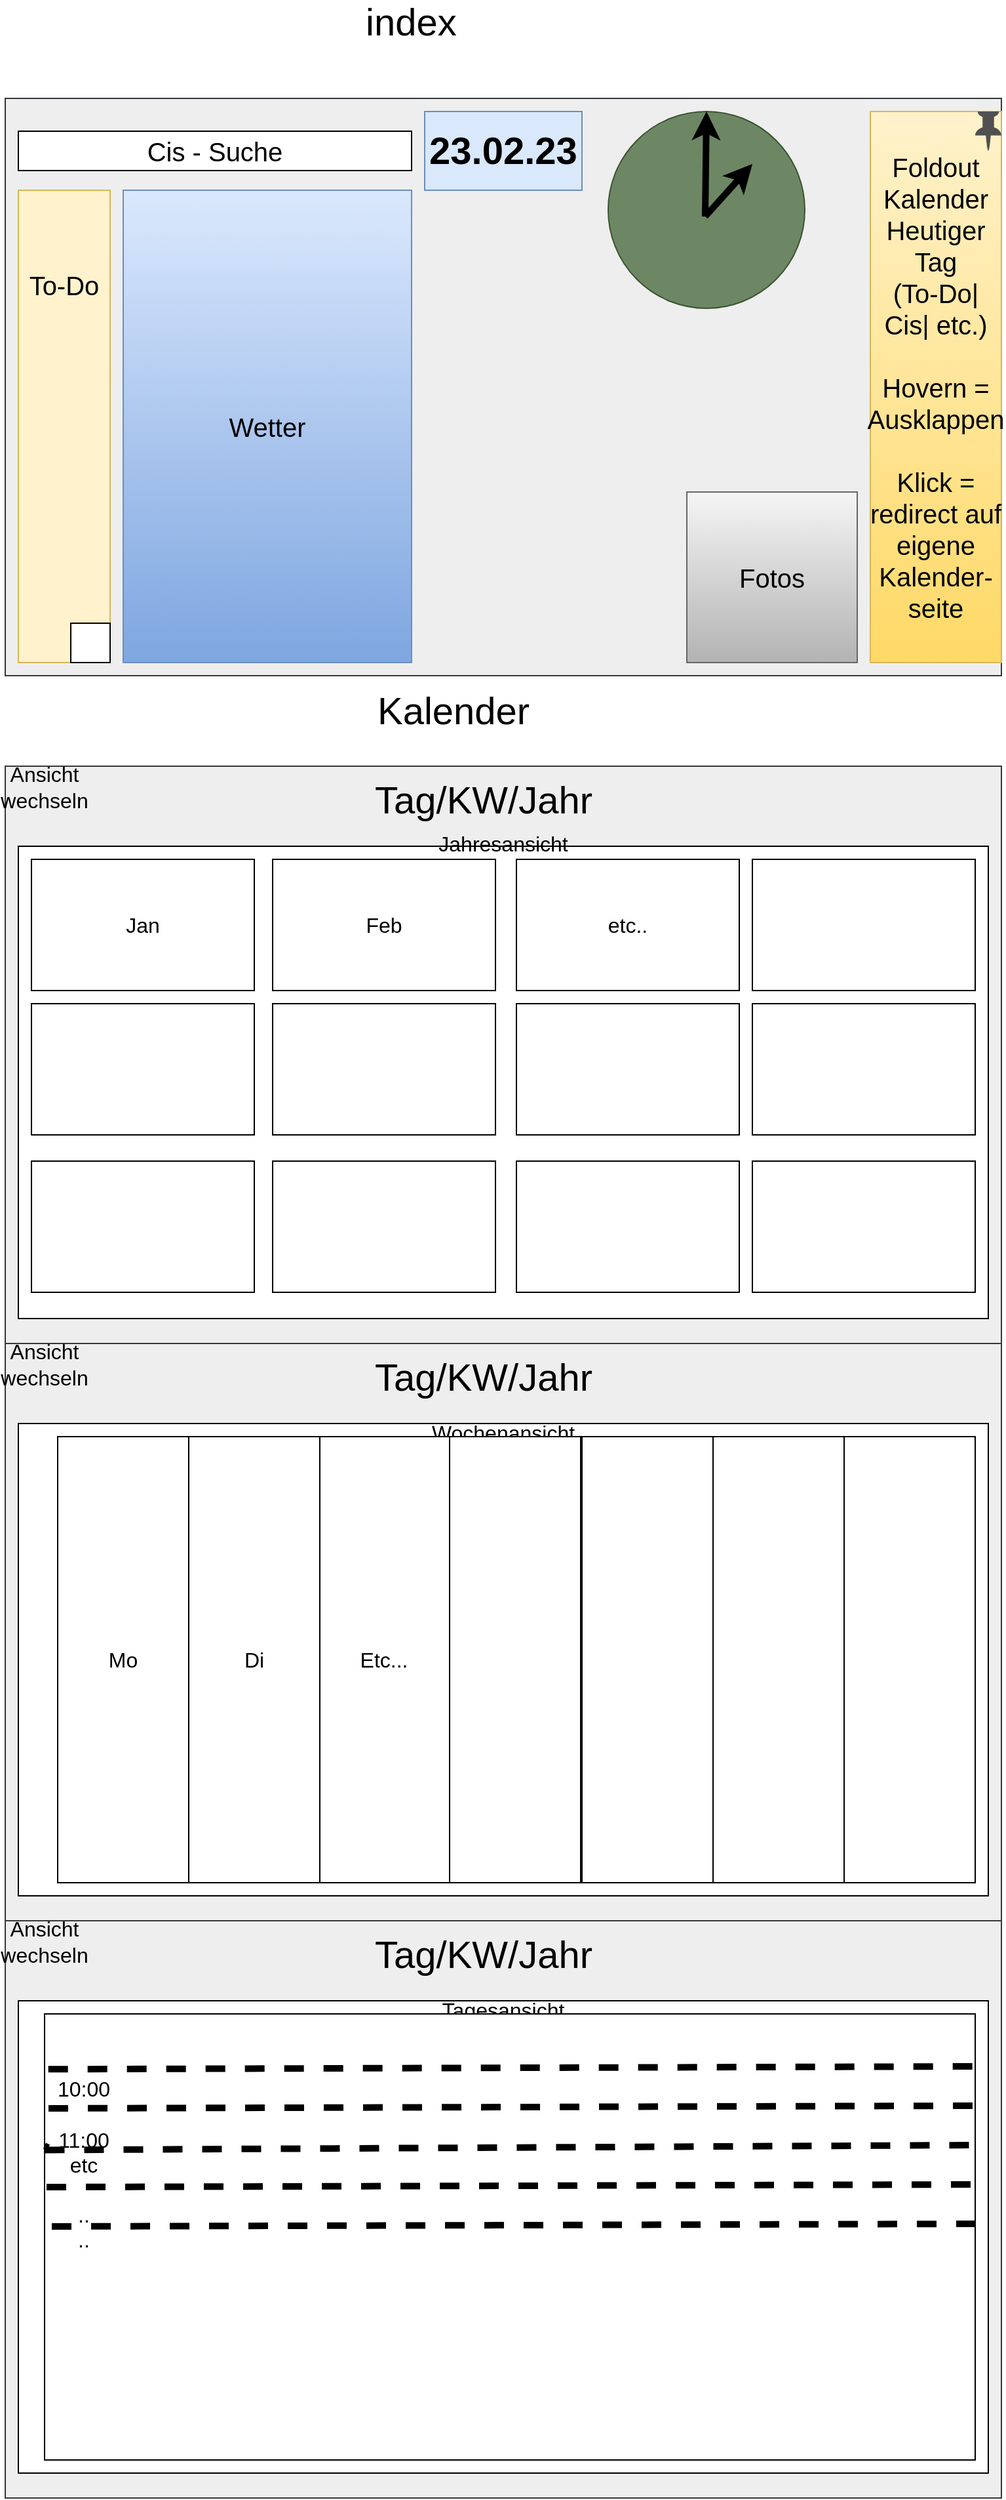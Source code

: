 <mxfile version="20.8.23" type="github">
  <diagram name="Seite-1" id="EmDK2r1r_ojtpIDrd_3T">
    <mxGraphModel dx="1114" dy="575" grid="1" gridSize="10" guides="1" tooltips="1" connect="1" arrows="1" fold="1" page="1" pageScale="1" pageWidth="827" pageHeight="1169" math="0" shadow="0">
      <root>
        <mxCell id="0" />
        <mxCell id="1" parent="0" />
        <mxCell id="56nTkRyiLyYgo9OfkKjr-2" value="" style="rounded=0;whiteSpace=wrap;html=1;fillColor=#eeeeee;strokeColor=#36393d;" vertex="1" parent="1">
          <mxGeometry x="40" y="80" width="760" height="440" as="geometry" />
        </mxCell>
        <mxCell id="56nTkRyiLyYgo9OfkKjr-3" value="&lt;font style=&quot;font-size: 13px;&quot;&gt;&lt;font style=&quot;font-size: 14px;&quot;&gt;&lt;font style=&quot;font-size: 15px;&quot;&gt;&lt;font style=&quot;font-size: 16px;&quot;&gt;&lt;font style=&quot;font-size: 17px;&quot;&gt;&lt;font style=&quot;font-size: 18px;&quot;&gt;&lt;font style=&quot;font-size: 19px;&quot;&gt;&lt;font style=&quot;font-size: 20px;&quot;&gt;&lt;font style=&quot;font-size: 21px;&quot;&gt;&lt;font style=&quot;font-size: 22px;&quot;&gt;&lt;font style=&quot;font-size: 23px;&quot;&gt;&lt;font style=&quot;font-size: 24px;&quot;&gt;&lt;font style=&quot;font-size: 25px;&quot;&gt;&lt;font style=&quot;font-size: 26px;&quot;&gt;&lt;font style=&quot;font-size: 27px;&quot;&gt;&lt;font style=&quot;font-size: 28px;&quot;&gt;&lt;font style=&quot;font-size: 29px;&quot;&gt;&lt;b&gt;23.02.23&lt;/b&gt;&lt;/font&gt;&lt;/font&gt;&lt;/font&gt;&lt;/font&gt;&lt;/font&gt;&lt;/font&gt;&lt;/font&gt;&lt;/font&gt;&lt;/font&gt;&lt;/font&gt;&lt;/font&gt;&lt;/font&gt;&lt;/font&gt;&lt;/font&gt;&lt;/font&gt;&lt;/font&gt;&lt;/font&gt;" style="rounded=0;whiteSpace=wrap;html=1;fillColor=#dae8fc;strokeColor=#6c8ebf;" vertex="1" parent="1">
          <mxGeometry x="360" y="90" width="120" height="60" as="geometry" />
        </mxCell>
        <mxCell id="56nTkRyiLyYgo9OfkKjr-4" value="&lt;div style=&quot;font-size: 20px;&quot;&gt;&lt;font style=&quot;font-size: 20px;&quot;&gt;Foldout Kalender Heutiger Tag&lt;/font&gt;&lt;/div&gt;&lt;div style=&quot;font-size: 20px;&quot;&gt;&lt;font style=&quot;font-size: 20px;&quot;&gt;&lt;font style=&quot;font-size: 20px;&quot;&gt;(To-Do| Cis| etc.)&lt;/font&gt;&lt;/font&gt;&lt;/div&gt;&lt;div style=&quot;font-size: 20px;&quot;&gt;&lt;font style=&quot;font-size: 20px;&quot;&gt;&lt;font style=&quot;font-size: 20px;&quot;&gt;&lt;br&gt;&lt;/font&gt;&lt;/font&gt;&lt;/div&gt;&lt;div style=&quot;font-size: 20px;&quot;&gt;&lt;font style=&quot;font-size: 20px;&quot;&gt;&lt;font style=&quot;font-size: 20px;&quot;&gt;Hovern = Ausklappen&lt;/font&gt;&lt;/font&gt;&lt;/div&gt;&lt;div style=&quot;font-size: 20px;&quot;&gt;&lt;font style=&quot;font-size: 20px;&quot;&gt;&lt;font style=&quot;font-size: 20px;&quot;&gt;&lt;br&gt;&lt;/font&gt;&lt;/font&gt;&lt;/div&gt;&lt;div style=&quot;font-size: 20px;&quot;&gt;&lt;font style=&quot;font-size: 20px;&quot;&gt;&lt;font style=&quot;font-size: 20px;&quot;&gt;Klick = redirect auf eigene Kalender-seite&lt;br&gt;&lt;/font&gt;&lt;/font&gt;&lt;/div&gt;" style="rounded=0;whiteSpace=wrap;html=1;fontSize=46;fillColor=#fff2cc;gradientColor=#ffd966;strokeColor=#d6b656;" vertex="1" parent="1">
          <mxGeometry x="700" y="90" width="100" height="420" as="geometry" />
        </mxCell>
        <mxCell id="56nTkRyiLyYgo9OfkKjr-6" value="" style="sketch=0;pointerEvents=1;shadow=0;dashed=0;html=1;strokeColor=none;fillColor=#505050;labelPosition=center;verticalLabelPosition=bottom;verticalAlign=top;outlineConnect=0;align=center;shape=mxgraph.office.concepts.pin;fontSize=20;" vertex="1" parent="1">
          <mxGeometry x="780" y="90" width="20" height="30" as="geometry" />
        </mxCell>
        <mxCell id="56nTkRyiLyYgo9OfkKjr-7" value="&lt;div&gt;Wetter&lt;/div&gt;" style="rounded=0;whiteSpace=wrap;html=1;fontSize=20;fillColor=#dae8fc;gradientColor=#7ea6e0;strokeColor=#6c8ebf;" vertex="1" parent="1">
          <mxGeometry x="130" y="150" width="220" height="360" as="geometry" />
        </mxCell>
        <mxCell id="56nTkRyiLyYgo9OfkKjr-8" value="&lt;div align=&quot;left&quot;&gt;To-Do&lt;br&gt;&lt;/div&gt;&lt;div&gt;&lt;br&gt;&lt;/div&gt;&lt;div&gt;&lt;br&gt;&lt;/div&gt;&lt;div&gt;&lt;br&gt;&lt;/div&gt;&lt;div&gt;&lt;br&gt;&lt;/div&gt;&lt;div&gt;&lt;br&gt;&lt;/div&gt;&lt;div&gt;&lt;br&gt;&lt;/div&gt;&lt;div&gt;&lt;br&gt;&lt;/div&gt;&lt;div&gt;&lt;br&gt;&lt;/div&gt;&lt;div&gt;&lt;br&gt;&lt;/div&gt;" style="rounded=0;whiteSpace=wrap;html=1;fontSize=20;fillColor=#fff2cc;strokeColor=#d6b656;" vertex="1" parent="1">
          <mxGeometry x="50" y="150" width="70" height="360" as="geometry" />
        </mxCell>
        <mxCell id="56nTkRyiLyYgo9OfkKjr-10" value="" style="whiteSpace=wrap;html=1;aspect=fixed;fontSize=20;" vertex="1" parent="1">
          <mxGeometry x="90" y="480" width="30" height="30" as="geometry" />
        </mxCell>
        <mxCell id="56nTkRyiLyYgo9OfkKjr-9" value="" style="shape=image;html=1;verticalAlign=top;verticalLabelPosition=bottom;labelBackgroundColor=#ffffff;imageAspect=0;aspect=fixed;image=https://cdn4.iconfinder.com/data/icons/ionicons/512/icon-plus-round-128.png;fontSize=20;" vertex="1" parent="1">
          <mxGeometry x="90" y="480" width="30" height="30" as="geometry" />
        </mxCell>
        <mxCell id="56nTkRyiLyYgo9OfkKjr-12" value="&lt;div&gt;Cis - Suche&lt;/div&gt;" style="rounded=0;whiteSpace=wrap;html=1;fontSize=20;" vertex="1" parent="1">
          <mxGeometry x="50" y="105" width="300" height="30" as="geometry" />
        </mxCell>
        <mxCell id="56nTkRyiLyYgo9OfkKjr-13" value="Fotos" style="whiteSpace=wrap;html=1;aspect=fixed;fontSize=20;fillColor=#f5f5f5;strokeColor=#666666;gradientColor=#b3b3b3;" vertex="1" parent="1">
          <mxGeometry x="560" y="380" width="130" height="130" as="geometry" />
        </mxCell>
        <mxCell id="56nTkRyiLyYgo9OfkKjr-14" value="" style="ellipse;whiteSpace=wrap;html=1;aspect=fixed;fontSize=29;fillColor=#6d8764;fontColor=#ffffff;strokeColor=#3A5431;" vertex="1" parent="1">
          <mxGeometry x="500" y="90" width="150" height="150" as="geometry" />
        </mxCell>
        <mxCell id="56nTkRyiLyYgo9OfkKjr-16" value="" style="endArrow=classic;html=1;rounded=0;fontSize=29;strokeWidth=5;" edge="1" parent="1">
          <mxGeometry width="50" height="50" relative="1" as="geometry">
            <mxPoint x="574" y="170" as="sourcePoint" />
            <mxPoint x="610" y="130" as="targetPoint" />
          </mxGeometry>
        </mxCell>
        <mxCell id="56nTkRyiLyYgo9OfkKjr-17" value="" style="endArrow=classic;html=1;rounded=0;fontSize=29;strokeWidth=5;entryX=0.5;entryY=0;entryDx=0;entryDy=0;" edge="1" parent="1" target="56nTkRyiLyYgo9OfkKjr-14">
          <mxGeometry width="50" height="50" relative="1" as="geometry">
            <mxPoint x="574" y="170" as="sourcePoint" />
            <mxPoint x="580" y="210" as="targetPoint" />
          </mxGeometry>
        </mxCell>
        <mxCell id="56nTkRyiLyYgo9OfkKjr-18" value="&lt;div&gt;index&lt;/div&gt;" style="text;html=1;strokeColor=none;fillColor=none;spacing=5;spacingTop=-20;whiteSpace=wrap;overflow=hidden;rounded=0;fontSize=29;" vertex="1" parent="1">
          <mxGeometry x="310" y="15" width="190" height="120" as="geometry" />
        </mxCell>
        <mxCell id="56nTkRyiLyYgo9OfkKjr-19" value="Kalender" style="text;html=1;strokeColor=none;fillColor=none;spacing=5;spacingTop=-20;whiteSpace=wrap;overflow=hidden;rounded=0;fontSize=29;" vertex="1" parent="1">
          <mxGeometry x="319" y="540" width="190" height="120" as="geometry" />
        </mxCell>
        <mxCell id="56nTkRyiLyYgo9OfkKjr-20" value="" style="rounded=0;whiteSpace=wrap;html=1;fillColor=#eeeeee;strokeColor=#36393d;" vertex="1" parent="1">
          <mxGeometry x="40" y="589" width="760" height="440" as="geometry" />
        </mxCell>
        <mxCell id="56nTkRyiLyYgo9OfkKjr-21" value="&lt;div&gt;Tag/KW/Jahr&lt;/div&gt;" style="text;html=1;strokeColor=none;fillColor=none;align=center;verticalAlign=middle;whiteSpace=wrap;rounded=0;fontSize=29;" vertex="1" parent="1">
          <mxGeometry x="375" y="600" width="60" height="30" as="geometry" />
        </mxCell>
        <mxCell id="56nTkRyiLyYgo9OfkKjr-22" value="Ansicht wechseln" style="text;html=1;strokeColor=none;fillColor=none;align=center;verticalAlign=middle;whiteSpace=wrap;rounded=0;fontSize=16;" vertex="1" parent="1">
          <mxGeometry x="40" y="590" width="60" height="30" as="geometry" />
        </mxCell>
        <mxCell id="56nTkRyiLyYgo9OfkKjr-24" value="&lt;div&gt;Jahresansicht&lt;/div&gt;&lt;div&gt;&lt;br&gt;&lt;/div&gt;&lt;div&gt;&lt;br&gt;&lt;/div&gt;&lt;div&gt;&lt;br&gt;&lt;/div&gt;&lt;div&gt;&lt;br&gt;&lt;/div&gt;&lt;div&gt;&lt;br&gt;&lt;/div&gt;&lt;div&gt;&lt;br&gt;&lt;/div&gt;&lt;div&gt;&lt;br&gt;&lt;/div&gt;&lt;div&gt;&lt;br&gt;&lt;/div&gt;&lt;div&gt;&lt;br&gt;&lt;/div&gt;&lt;div&gt;&lt;br&gt;&lt;/div&gt;&lt;div&gt;&lt;br&gt;&lt;/div&gt;&lt;div&gt;&lt;br&gt;&lt;/div&gt;&lt;div&gt;&lt;br&gt;&lt;/div&gt;&lt;div&gt;&lt;br&gt;&lt;/div&gt;&lt;div&gt;&lt;br&gt;&lt;/div&gt;&lt;div&gt;&lt;br&gt;&lt;/div&gt;&lt;div&gt;&lt;br&gt;&lt;/div&gt;&lt;div&gt;&lt;br&gt;&lt;/div&gt;&lt;div&gt;&lt;br&gt;&lt;/div&gt;" style="rounded=0;whiteSpace=wrap;html=1;fontSize=16;" vertex="1" parent="1">
          <mxGeometry x="50" y="650" width="740" height="360" as="geometry" />
        </mxCell>
        <mxCell id="56nTkRyiLyYgo9OfkKjr-34" value="Jan" style="rounded=0;whiteSpace=wrap;html=1;fontSize=16;" vertex="1" parent="1">
          <mxGeometry x="60" y="660" width="170" height="100" as="geometry" />
        </mxCell>
        <mxCell id="56nTkRyiLyYgo9OfkKjr-35" value="Feb" style="rounded=0;whiteSpace=wrap;html=1;fontSize=16;" vertex="1" parent="1">
          <mxGeometry x="244" y="660" width="170" height="100" as="geometry" />
        </mxCell>
        <mxCell id="56nTkRyiLyYgo9OfkKjr-36" value="" style="rounded=0;whiteSpace=wrap;html=1;fontSize=16;" vertex="1" parent="1">
          <mxGeometry x="610" y="660" width="170" height="100" as="geometry" />
        </mxCell>
        <mxCell id="56nTkRyiLyYgo9OfkKjr-37" value="etc.." style="rounded=0;whiteSpace=wrap;html=1;fontSize=16;" vertex="1" parent="1">
          <mxGeometry x="430" y="660" width="170" height="100" as="geometry" />
        </mxCell>
        <mxCell id="56nTkRyiLyYgo9OfkKjr-38" value="" style="rounded=0;whiteSpace=wrap;html=1;fontSize=16;" vertex="1" parent="1">
          <mxGeometry x="60" y="890" width="170" height="100" as="geometry" />
        </mxCell>
        <mxCell id="56nTkRyiLyYgo9OfkKjr-39" value="" style="rounded=0;whiteSpace=wrap;html=1;fontSize=16;" vertex="1" parent="1">
          <mxGeometry x="244" y="890" width="170" height="100" as="geometry" />
        </mxCell>
        <mxCell id="56nTkRyiLyYgo9OfkKjr-40" value="" style="rounded=0;whiteSpace=wrap;html=1;fontSize=16;" vertex="1" parent="1">
          <mxGeometry x="610" y="890" width="170" height="100" as="geometry" />
        </mxCell>
        <mxCell id="56nTkRyiLyYgo9OfkKjr-41" value="" style="rounded=0;whiteSpace=wrap;html=1;fontSize=16;" vertex="1" parent="1">
          <mxGeometry x="430" y="890" width="170" height="100" as="geometry" />
        </mxCell>
        <mxCell id="56nTkRyiLyYgo9OfkKjr-42" value="" style="rounded=0;whiteSpace=wrap;html=1;fontSize=16;" vertex="1" parent="1">
          <mxGeometry x="60" y="770" width="170" height="100" as="geometry" />
        </mxCell>
        <mxCell id="56nTkRyiLyYgo9OfkKjr-43" value="" style="rounded=0;whiteSpace=wrap;html=1;fontSize=16;" vertex="1" parent="1">
          <mxGeometry x="244" y="770" width="170" height="100" as="geometry" />
        </mxCell>
        <mxCell id="56nTkRyiLyYgo9OfkKjr-44" value="" style="rounded=0;whiteSpace=wrap;html=1;fontSize=16;" vertex="1" parent="1">
          <mxGeometry x="610" y="770" width="170" height="100" as="geometry" />
        </mxCell>
        <mxCell id="56nTkRyiLyYgo9OfkKjr-45" value="" style="rounded=0;whiteSpace=wrap;html=1;fontSize=16;" vertex="1" parent="1">
          <mxGeometry x="430" y="770" width="170" height="100" as="geometry" />
        </mxCell>
        <mxCell id="56nTkRyiLyYgo9OfkKjr-46" value="" style="rounded=0;whiteSpace=wrap;html=1;fillColor=#eeeeee;strokeColor=#36393d;" vertex="1" parent="1">
          <mxGeometry x="40" y="1029" width="760" height="440" as="geometry" />
        </mxCell>
        <mxCell id="56nTkRyiLyYgo9OfkKjr-47" value="&lt;div&gt;Tag/KW/Jahr&lt;/div&gt;" style="text;html=1;strokeColor=none;fillColor=none;align=center;verticalAlign=middle;whiteSpace=wrap;rounded=0;fontSize=29;" vertex="1" parent="1">
          <mxGeometry x="375" y="1040" width="60" height="30" as="geometry" />
        </mxCell>
        <mxCell id="56nTkRyiLyYgo9OfkKjr-48" value="Ansicht wechseln" style="text;html=1;strokeColor=none;fillColor=none;align=center;verticalAlign=middle;whiteSpace=wrap;rounded=0;fontSize=16;" vertex="1" parent="1">
          <mxGeometry x="40" y="1030" width="60" height="30" as="geometry" />
        </mxCell>
        <mxCell id="56nTkRyiLyYgo9OfkKjr-49" value="&lt;div&gt;Wochenansicht&lt;/div&gt;&lt;div&gt;&lt;br&gt;&lt;/div&gt;&lt;div&gt;&lt;br&gt;&lt;/div&gt;&lt;div&gt;&lt;br&gt;&lt;/div&gt;&lt;div&gt;&lt;br&gt;&lt;/div&gt;&lt;div&gt;&lt;br&gt;&lt;/div&gt;&lt;div&gt;&lt;br&gt;&lt;/div&gt;&lt;div&gt;&lt;br&gt;&lt;/div&gt;&lt;div&gt;&lt;br&gt;&lt;/div&gt;&lt;div&gt;&lt;br&gt;&lt;/div&gt;&lt;div&gt;&lt;br&gt;&lt;/div&gt;&lt;div&gt;&lt;br&gt;&lt;/div&gt;&lt;div&gt;&lt;br&gt;&lt;/div&gt;&lt;div&gt;&lt;br&gt;&lt;/div&gt;&lt;div&gt;&lt;br&gt;&lt;/div&gt;&lt;div&gt;&lt;br&gt;&lt;/div&gt;&lt;div&gt;&lt;br&gt;&lt;/div&gt;&lt;div&gt;&lt;br&gt;&lt;/div&gt;&lt;div&gt;&lt;br&gt;&lt;/div&gt;" style="rounded=0;whiteSpace=wrap;html=1;fontSize=16;" vertex="1" parent="1">
          <mxGeometry x="50" y="1090" width="740" height="360" as="geometry" />
        </mxCell>
        <mxCell id="56nTkRyiLyYgo9OfkKjr-52" value="" style="rounded=0;whiteSpace=wrap;html=1;fontSize=16;" vertex="1" parent="1">
          <mxGeometry x="680" y="1100" width="100" height="340" as="geometry" />
        </mxCell>
        <mxCell id="56nTkRyiLyYgo9OfkKjr-62" value="" style="rounded=0;whiteSpace=wrap;html=1;fontSize=16;" vertex="1" parent="1">
          <mxGeometry x="580" y="1100" width="100" height="340" as="geometry" />
        </mxCell>
        <mxCell id="56nTkRyiLyYgo9OfkKjr-63" value="" style="rounded=0;whiteSpace=wrap;html=1;fontSize=16;" vertex="1" parent="1">
          <mxGeometry x="480" y="1100" width="100" height="340" as="geometry" />
        </mxCell>
        <mxCell id="56nTkRyiLyYgo9OfkKjr-64" value="" style="rounded=0;whiteSpace=wrap;html=1;fontSize=16;" vertex="1" parent="1">
          <mxGeometry x="379" y="1100" width="100" height="340" as="geometry" />
        </mxCell>
        <mxCell id="56nTkRyiLyYgo9OfkKjr-65" value="Etc..." style="rounded=0;whiteSpace=wrap;html=1;fontSize=16;" vertex="1" parent="1">
          <mxGeometry x="279" y="1100" width="100" height="340" as="geometry" />
        </mxCell>
        <mxCell id="56nTkRyiLyYgo9OfkKjr-66" value="Di" style="rounded=0;whiteSpace=wrap;html=1;fontSize=16;" vertex="1" parent="1">
          <mxGeometry x="180" y="1100" width="100" height="340" as="geometry" />
        </mxCell>
        <mxCell id="56nTkRyiLyYgo9OfkKjr-67" value="Mo" style="rounded=0;whiteSpace=wrap;html=1;fontSize=16;" vertex="1" parent="1">
          <mxGeometry x="80" y="1100" width="100" height="340" as="geometry" />
        </mxCell>
        <mxCell id="56nTkRyiLyYgo9OfkKjr-76" value="" style="rounded=0;whiteSpace=wrap;html=1;fillColor=#eeeeee;strokeColor=#36393d;" vertex="1" parent="1">
          <mxGeometry x="40" y="1469" width="760" height="440" as="geometry" />
        </mxCell>
        <mxCell id="56nTkRyiLyYgo9OfkKjr-77" value="&lt;div&gt;Tag/KW/Jahr&lt;/div&gt;" style="text;html=1;strokeColor=none;fillColor=none;align=center;verticalAlign=middle;whiteSpace=wrap;rounded=0;fontSize=29;" vertex="1" parent="1">
          <mxGeometry x="375" y="1480" width="60" height="30" as="geometry" />
        </mxCell>
        <mxCell id="56nTkRyiLyYgo9OfkKjr-78" value="Ansicht wechseln" style="text;html=1;strokeColor=none;fillColor=none;align=center;verticalAlign=middle;whiteSpace=wrap;rounded=0;fontSize=16;" vertex="1" parent="1">
          <mxGeometry x="40" y="1470" width="60" height="30" as="geometry" />
        </mxCell>
        <mxCell id="56nTkRyiLyYgo9OfkKjr-79" value="&lt;div&gt;Tagesansicht&lt;/div&gt;&lt;div&gt;&lt;br&gt;&lt;/div&gt;&lt;div&gt;&lt;br&gt;&lt;/div&gt;&lt;div&gt;&lt;br&gt;&lt;/div&gt;&lt;div&gt;&lt;br&gt;&lt;/div&gt;&lt;div&gt;&lt;br&gt;&lt;/div&gt;&lt;div&gt;&lt;br&gt;&lt;/div&gt;&lt;div&gt;&lt;br&gt;&lt;/div&gt;&lt;div&gt;&lt;br&gt;&lt;/div&gt;&lt;div&gt;&lt;br&gt;&lt;/div&gt;&lt;div&gt;&lt;br&gt;&lt;/div&gt;&lt;div&gt;&lt;br&gt;&lt;/div&gt;&lt;div&gt;&lt;br&gt;&lt;/div&gt;&lt;div&gt;&lt;br&gt;&lt;/div&gt;&lt;div&gt;&lt;br&gt;&lt;/div&gt;&lt;div&gt;&lt;br&gt;&lt;/div&gt;&lt;div&gt;&lt;br&gt;&lt;/div&gt;&lt;div&gt;&lt;br&gt;&lt;/div&gt;&lt;div&gt;&lt;br&gt;&lt;/div&gt;" style="rounded=0;whiteSpace=wrap;html=1;fontSize=16;" vertex="1" parent="1">
          <mxGeometry x="50" y="1530" width="740" height="360" as="geometry" />
        </mxCell>
        <mxCell id="56nTkRyiLyYgo9OfkKjr-81" value="" style="rounded=0;whiteSpace=wrap;html=1;fontSize=16;" vertex="1" parent="1">
          <mxGeometry x="70" y="1540" width="710" height="340" as="geometry" />
        </mxCell>
        <mxCell id="56nTkRyiLyYgo9OfkKjr-87" value="" style="endArrow=none;dashed=1;html=1;rounded=0;strokeWidth=5;fontSize=16;exitX=0.004;exitY=0.124;exitDx=0;exitDy=0;exitPerimeter=0;" edge="1" parent="1" source="56nTkRyiLyYgo9OfkKjr-81">
          <mxGeometry width="50" height="50" relative="1" as="geometry">
            <mxPoint x="480" y="1720" as="sourcePoint" />
            <mxPoint x="780" y="1580" as="targetPoint" />
          </mxGeometry>
        </mxCell>
        <mxCell id="56nTkRyiLyYgo9OfkKjr-88" value="" style="endArrow=none;dashed=1;html=1;rounded=0;strokeWidth=5;fontSize=16;exitX=0.004;exitY=0.124;exitDx=0;exitDy=0;exitPerimeter=0;" edge="1" parent="1">
          <mxGeometry width="50" height="50" relative="1" as="geometry">
            <mxPoint x="73" y="1612" as="sourcePoint" />
            <mxPoint x="780" y="1610" as="targetPoint" />
          </mxGeometry>
        </mxCell>
        <mxCell id="56nTkRyiLyYgo9OfkKjr-89" value="" style="endArrow=none;dashed=1;html=1;rounded=0;strokeWidth=5;fontSize=16;exitX=0.004;exitY=0.124;exitDx=0;exitDy=0;exitPerimeter=0;startArrow=none;" edge="1" parent="1" source="56nTkRyiLyYgo9OfkKjr-92">
          <mxGeometry width="50" height="50" relative="1" as="geometry">
            <mxPoint x="73" y="1642" as="sourcePoint" />
            <mxPoint x="780" y="1640" as="targetPoint" />
          </mxGeometry>
        </mxCell>
        <mxCell id="56nTkRyiLyYgo9OfkKjr-90" value="" style="endArrow=none;dashed=1;html=1;rounded=0;strokeWidth=5;fontSize=16;exitX=0.004;exitY=0.124;exitDx=0;exitDy=0;exitPerimeter=0;" edge="1" parent="1">
          <mxGeometry width="50" height="50" relative="1" as="geometry">
            <mxPoint x="71.5" y="1672" as="sourcePoint" />
            <mxPoint x="778.5" y="1670" as="targetPoint" />
          </mxGeometry>
        </mxCell>
        <mxCell id="56nTkRyiLyYgo9OfkKjr-91" value="" style="endArrow=none;dashed=1;html=1;rounded=0;strokeWidth=5;fontSize=16;exitX=0.004;exitY=0.124;exitDx=0;exitDy=0;exitPerimeter=0;" edge="1" parent="1">
          <mxGeometry width="50" height="50" relative="1" as="geometry">
            <mxPoint x="75.5" y="1702" as="sourcePoint" />
            <mxPoint x="782.5" y="1700" as="targetPoint" />
          </mxGeometry>
        </mxCell>
        <mxCell id="56nTkRyiLyYgo9OfkKjr-95" value="" style="endArrow=none;dashed=1;html=1;rounded=0;strokeWidth=5;fontSize=16;exitX=0.004;exitY=0.124;exitDx=0;exitDy=0;exitPerimeter=0;" edge="1" parent="1" target="56nTkRyiLyYgo9OfkKjr-92">
          <mxGeometry width="50" height="50" relative="1" as="geometry">
            <mxPoint x="73" y="1642" as="sourcePoint" />
            <mxPoint x="780" y="1640" as="targetPoint" />
          </mxGeometry>
        </mxCell>
        <mxCell id="56nTkRyiLyYgo9OfkKjr-92" value="&lt;div&gt;10:00&lt;/div&gt;&lt;div&gt;&lt;br&gt;&lt;/div&gt;&lt;div&gt;11:00&lt;br&gt;&lt;/div&gt;&lt;div&gt;etc&lt;br&gt;&lt;/div&gt;&lt;div&gt;&lt;br&gt;&lt;/div&gt;&lt;div&gt;..&lt;br&gt;&lt;/div&gt;&lt;div&gt;..&lt;br&gt;&lt;/div&gt;" style="text;html=1;strokeColor=none;fillColor=none;align=center;verticalAlign=middle;whiteSpace=wrap;rounded=0;fontSize=16;" vertex="1" parent="1">
          <mxGeometry x="70" y="1640" width="60" height="30" as="geometry" />
        </mxCell>
      </root>
    </mxGraphModel>
  </diagram>
</mxfile>
